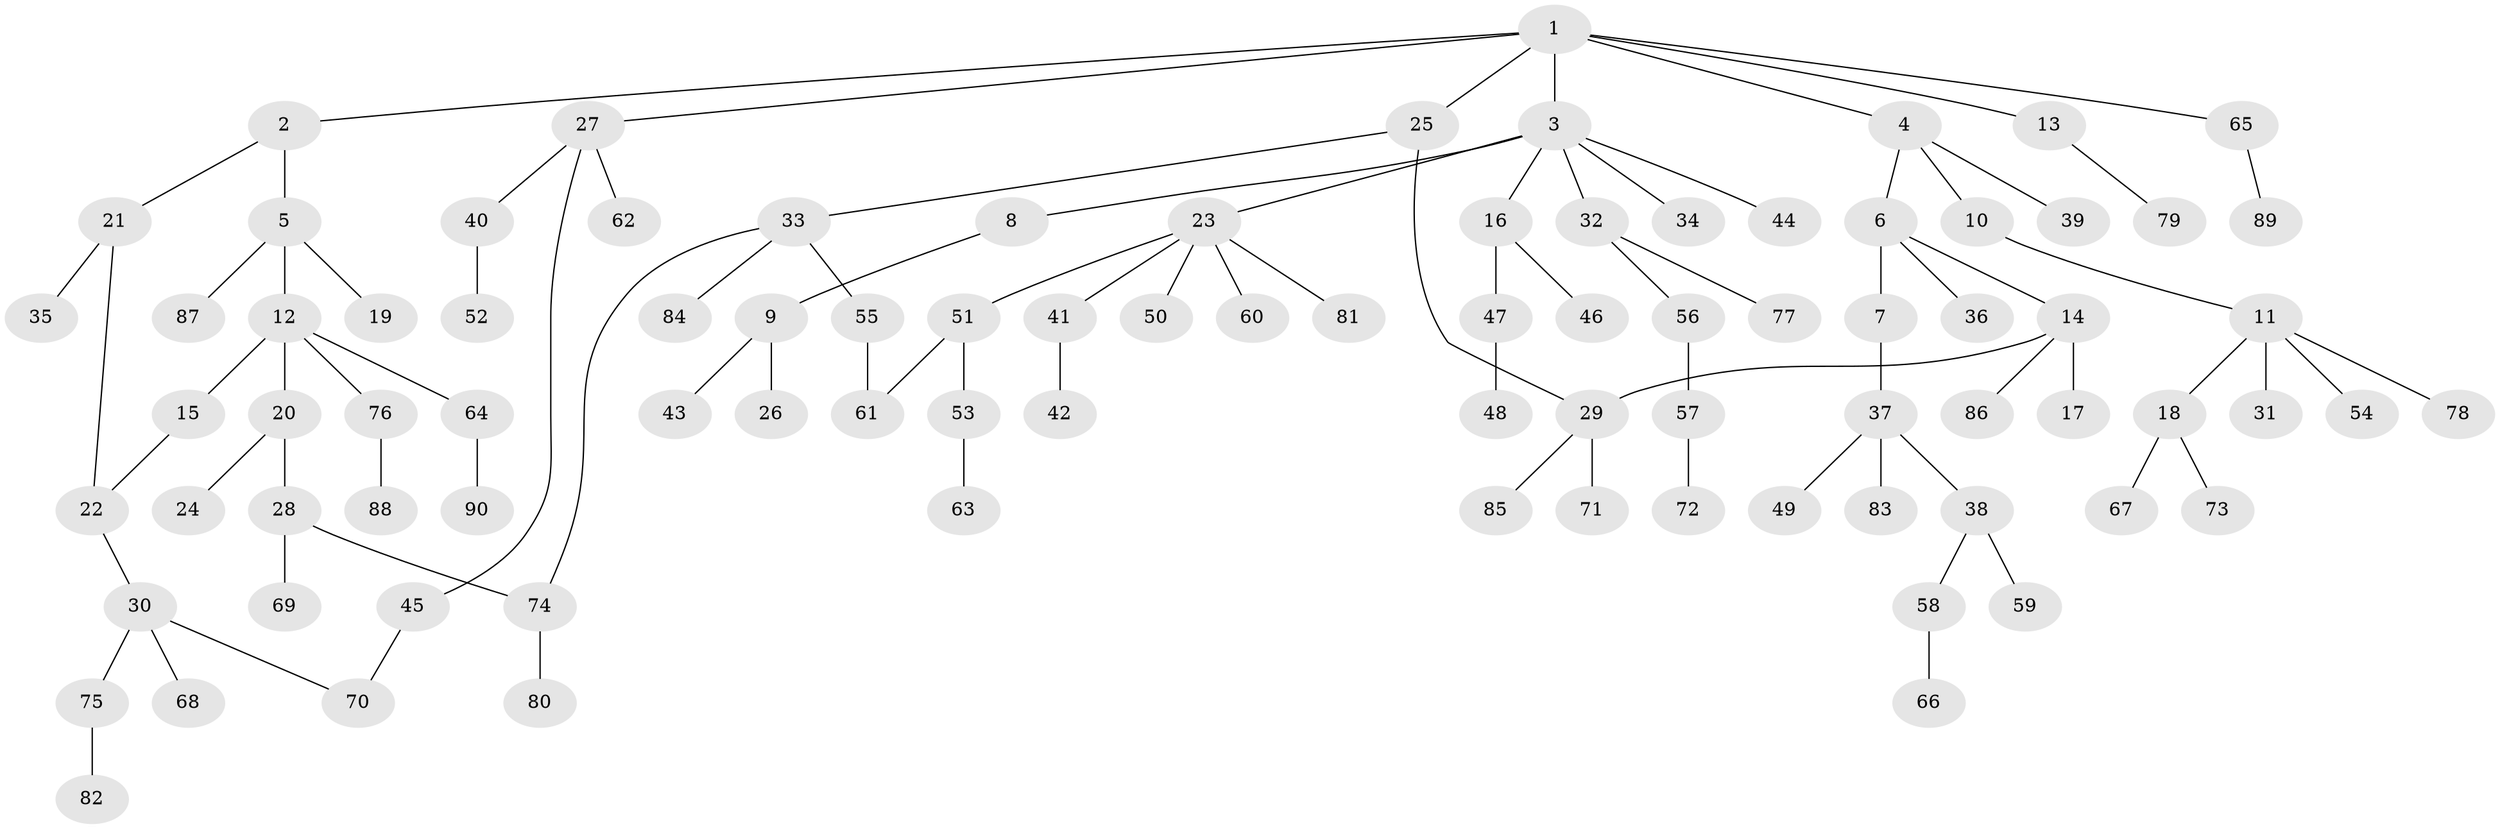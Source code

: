 // coarse degree distribution, {8: 0.01639344262295082, 3: 0.14754098360655737, 11: 0.01639344262295082, 2: 0.21311475409836064, 5: 0.04918032786885246, 1: 0.5081967213114754, 4: 0.04918032786885246}
// Generated by graph-tools (version 1.1) at 2025/51/02/27/25 19:51:38]
// undirected, 90 vertices, 94 edges
graph export_dot {
graph [start="1"]
  node [color=gray90,style=filled];
  1;
  2;
  3;
  4;
  5;
  6;
  7;
  8;
  9;
  10;
  11;
  12;
  13;
  14;
  15;
  16;
  17;
  18;
  19;
  20;
  21;
  22;
  23;
  24;
  25;
  26;
  27;
  28;
  29;
  30;
  31;
  32;
  33;
  34;
  35;
  36;
  37;
  38;
  39;
  40;
  41;
  42;
  43;
  44;
  45;
  46;
  47;
  48;
  49;
  50;
  51;
  52;
  53;
  54;
  55;
  56;
  57;
  58;
  59;
  60;
  61;
  62;
  63;
  64;
  65;
  66;
  67;
  68;
  69;
  70;
  71;
  72;
  73;
  74;
  75;
  76;
  77;
  78;
  79;
  80;
  81;
  82;
  83;
  84;
  85;
  86;
  87;
  88;
  89;
  90;
  1 -- 2;
  1 -- 3;
  1 -- 4;
  1 -- 13;
  1 -- 25;
  1 -- 27;
  1 -- 65;
  2 -- 5;
  2 -- 21;
  3 -- 8;
  3 -- 16;
  3 -- 23;
  3 -- 32;
  3 -- 34;
  3 -- 44;
  4 -- 6;
  4 -- 10;
  4 -- 39;
  5 -- 12;
  5 -- 19;
  5 -- 87;
  6 -- 7;
  6 -- 14;
  6 -- 36;
  7 -- 37;
  8 -- 9;
  9 -- 26;
  9 -- 43;
  10 -- 11;
  11 -- 18;
  11 -- 31;
  11 -- 54;
  11 -- 78;
  12 -- 15;
  12 -- 20;
  12 -- 64;
  12 -- 76;
  13 -- 79;
  14 -- 17;
  14 -- 29;
  14 -- 86;
  15 -- 22;
  16 -- 46;
  16 -- 47;
  18 -- 67;
  18 -- 73;
  20 -- 24;
  20 -- 28;
  21 -- 35;
  21 -- 22;
  22 -- 30;
  23 -- 41;
  23 -- 50;
  23 -- 51;
  23 -- 60;
  23 -- 81;
  25 -- 33;
  25 -- 29;
  27 -- 40;
  27 -- 45;
  27 -- 62;
  28 -- 69;
  28 -- 74;
  29 -- 71;
  29 -- 85;
  30 -- 68;
  30 -- 70;
  30 -- 75;
  32 -- 56;
  32 -- 77;
  33 -- 55;
  33 -- 84;
  33 -- 74;
  37 -- 38;
  37 -- 49;
  37 -- 83;
  38 -- 58;
  38 -- 59;
  40 -- 52;
  41 -- 42;
  45 -- 70;
  47 -- 48;
  51 -- 53;
  51 -- 61;
  53 -- 63;
  55 -- 61;
  56 -- 57;
  57 -- 72;
  58 -- 66;
  64 -- 90;
  65 -- 89;
  74 -- 80;
  75 -- 82;
  76 -- 88;
}
